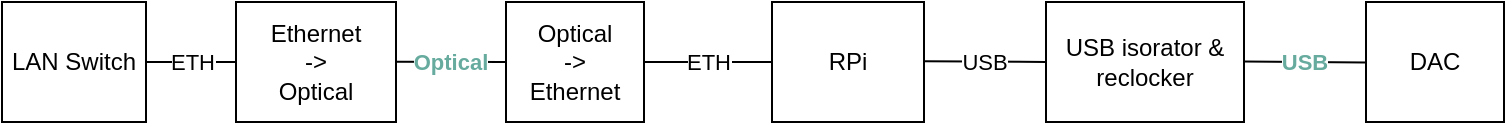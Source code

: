 <mxfile version="14.1.9" type="github">
  <diagram id="Y7vgxa4DhB0pr9qEd363" name="Page-1">
    <mxGraphModel dx="860" dy="608" grid="1" gridSize="10" guides="1" tooltips="1" connect="1" arrows="1" fold="1" page="1" pageScale="1" pageWidth="850" pageHeight="1100" math="0" shadow="0">
      <root>
        <mxCell id="0" />
        <mxCell id="1" parent="0" />
        <mxCell id="BiXXx1ukzyLKqdQWHbCL-1" value="RPi" style="rounded=0;whiteSpace=wrap;html=1;" vertex="1" parent="1">
          <mxGeometry x="395" y="340" width="76" height="60" as="geometry" />
        </mxCell>
        <mxCell id="BiXXx1ukzyLKqdQWHbCL-2" value="USB isorator &amp;amp; reclocker" style="rounded=0;whiteSpace=wrap;html=1;" vertex="1" parent="1">
          <mxGeometry x="532" y="340" width="99" height="60" as="geometry" />
        </mxCell>
        <mxCell id="BiXXx1ukzyLKqdQWHbCL-3" value="DAC" style="rounded=0;whiteSpace=wrap;html=1;" vertex="1" parent="1">
          <mxGeometry x="692" y="340" width="69" height="60" as="geometry" />
        </mxCell>
        <mxCell id="BiXXx1ukzyLKqdQWHbCL-4" value="Optical&lt;br&gt;-&amp;gt;&lt;br&gt;Ethernet" style="rounded=0;whiteSpace=wrap;html=1;" vertex="1" parent="1">
          <mxGeometry x="262" y="340" width="69" height="60" as="geometry" />
        </mxCell>
        <mxCell id="BiXXx1ukzyLKqdQWHbCL-5" value="Ethernet&lt;br&gt;-&amp;gt;&lt;br&gt;Optical" style="rounded=0;whiteSpace=wrap;html=1;" vertex="1" parent="1">
          <mxGeometry x="127" y="340" width="80" height="60" as="geometry" />
        </mxCell>
        <mxCell id="BiXXx1ukzyLKqdQWHbCL-6" value="LAN Switch" style="rounded=0;whiteSpace=wrap;html=1;" vertex="1" parent="1">
          <mxGeometry x="10" y="340" width="72" height="60" as="geometry" />
        </mxCell>
        <mxCell id="BiXXx1ukzyLKqdQWHbCL-7" value="ETH" style="endArrow=none;html=1;exitX=1;exitY=0.5;exitDx=0;exitDy=0;entryX=0;entryY=0.5;entryDx=0;entryDy=0;" edge="1" parent="1" source="BiXXx1ukzyLKqdQWHbCL-6" target="BiXXx1ukzyLKqdQWHbCL-5">
          <mxGeometry width="50" height="50" relative="1" as="geometry">
            <mxPoint x="440" y="400" as="sourcePoint" />
            <mxPoint x="490" y="350" as="targetPoint" />
          </mxGeometry>
        </mxCell>
        <mxCell id="BiXXx1ukzyLKqdQWHbCL-10" value="ETH" style="endArrow=none;html=1;exitX=1;exitY=0.5;exitDx=0;exitDy=0;entryX=0;entryY=0.5;entryDx=0;entryDy=0;" edge="1" parent="1" source="BiXXx1ukzyLKqdQWHbCL-4" target="BiXXx1ukzyLKqdQWHbCL-1">
          <mxGeometry width="50" height="50" relative="1" as="geometry">
            <mxPoint x="385" y="371" as="sourcePoint" />
            <mxPoint x="423" y="371" as="targetPoint" />
          </mxGeometry>
        </mxCell>
        <mxCell id="BiXXx1ukzyLKqdQWHbCL-11" value="&lt;font color=&quot;#67ab9f&quot;&gt;Optical&lt;/font&gt;" style="endArrow=none;html=1;exitX=1;exitY=0.5;exitDx=0;exitDy=0;entryX=0;entryY=0.5;entryDx=0;entryDy=0;fontStyle=1" edge="1" parent="1" target="BiXXx1ukzyLKqdQWHbCL-4">
          <mxGeometry width="50" height="50" relative="1" as="geometry">
            <mxPoint x="207" y="369.83" as="sourcePoint" />
            <mxPoint x="250" y="369.83" as="targetPoint" />
          </mxGeometry>
        </mxCell>
        <mxCell id="BiXXx1ukzyLKqdQWHbCL-13" value="USB" style="endArrow=none;html=1;exitX=1;exitY=0.5;exitDx=0;exitDy=0;entryX=0;entryY=0.5;entryDx=0;entryDy=0;" edge="1" parent="1" target="BiXXx1ukzyLKqdQWHbCL-2">
          <mxGeometry width="50" height="50" relative="1" as="geometry">
            <mxPoint x="471" y="369.58" as="sourcePoint" />
            <mxPoint x="514" y="369.58" as="targetPoint" />
          </mxGeometry>
        </mxCell>
        <mxCell id="BiXXx1ukzyLKqdQWHbCL-14" value="&lt;font color=&quot;#67ab9f&quot;&gt;USB&lt;/font&gt;" style="endArrow=none;html=1;exitX=1;exitY=0.5;exitDx=0;exitDy=0;entryX=0;entryY=0.5;entryDx=0;entryDy=0;fontStyle=1" edge="1" parent="1">
          <mxGeometry width="50" height="50" relative="1" as="geometry">
            <mxPoint x="631" y="369.79" as="sourcePoint" />
            <mxPoint x="692" y="370.21" as="targetPoint" />
          </mxGeometry>
        </mxCell>
      </root>
    </mxGraphModel>
  </diagram>
</mxfile>
